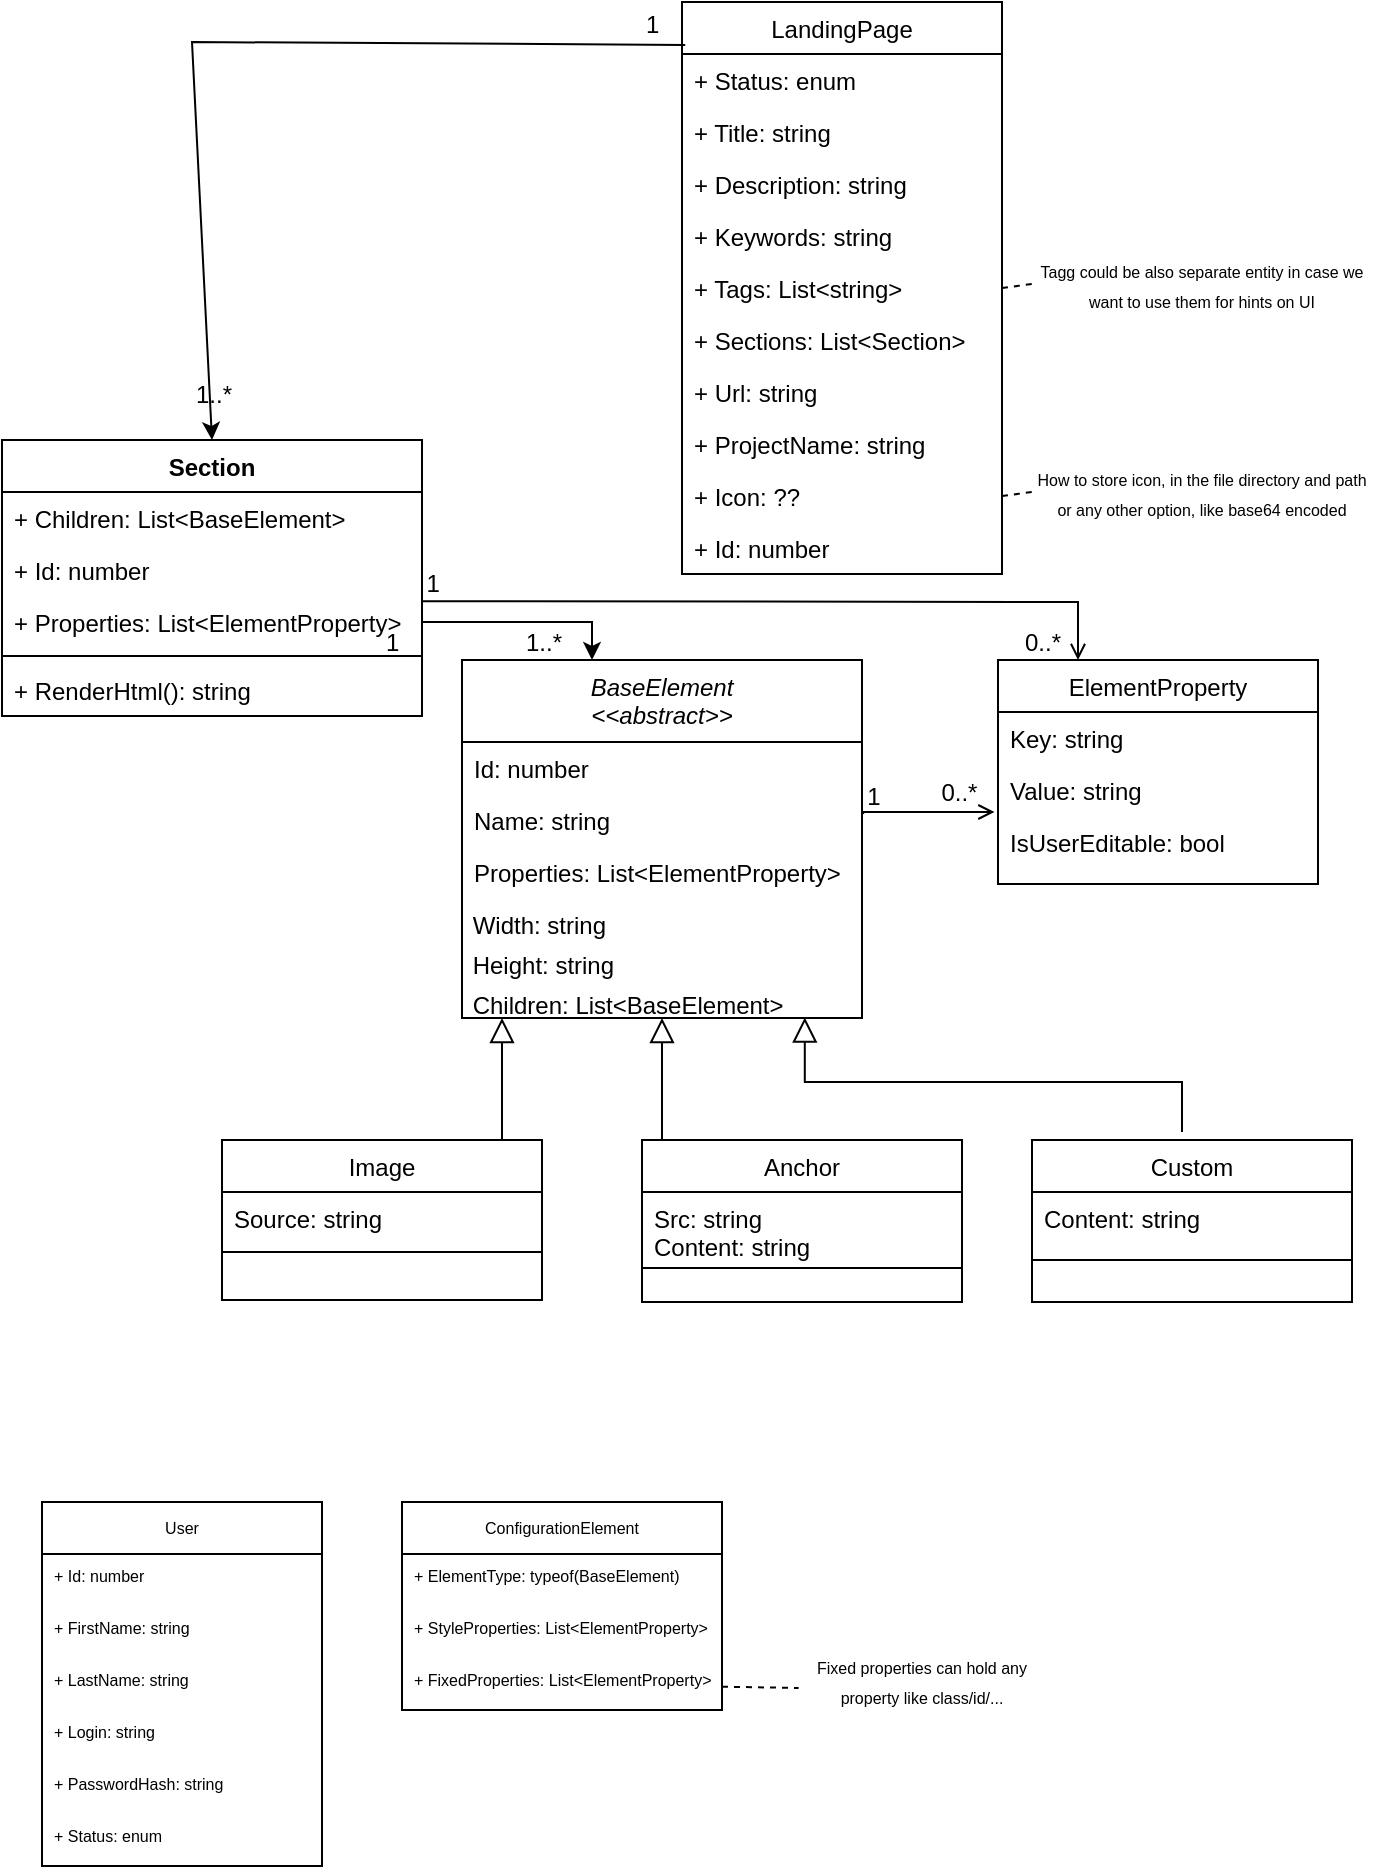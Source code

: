 <mxfile version="16.2.7" type="github">
  <diagram id="C5RBs43oDa-KdzZeNtuy" name="Page-1">
    <mxGraphModel dx="825" dy="462" grid="1" gridSize="10" guides="1" tooltips="1" connect="1" arrows="1" fold="1" page="1" pageScale="1" pageWidth="827" pageHeight="1169" math="0" shadow="0">
      <root>
        <mxCell id="WIyWlLk6GJQsqaUBKTNV-0" />
        <mxCell id="WIyWlLk6GJQsqaUBKTNV-1" parent="WIyWlLk6GJQsqaUBKTNV-0" />
        <mxCell id="zkfFHV4jXpPFQw0GAbJ--0" value="BaseElement&#xa;&lt;&lt;abstract&gt;&gt;" style="swimlane;fontStyle=2;align=center;verticalAlign=top;childLayout=stackLayout;horizontal=1;startSize=41;horizontalStack=0;resizeParent=1;resizeLast=0;collapsible=1;marginBottom=0;rounded=0;shadow=0;strokeWidth=1;" parent="WIyWlLk6GJQsqaUBKTNV-1" vertex="1">
          <mxGeometry x="250" y="339" width="200" height="179" as="geometry">
            <mxRectangle x="230" y="140" width="160" height="26" as="alternateBounds" />
          </mxGeometry>
        </mxCell>
        <mxCell id="zkfFHV4jXpPFQw0GAbJ--1" value="Id: number" style="text;align=left;verticalAlign=top;spacingLeft=4;spacingRight=4;overflow=hidden;rotatable=0;points=[[0,0.5],[1,0.5]];portConstraint=eastwest;" parent="zkfFHV4jXpPFQw0GAbJ--0" vertex="1">
          <mxGeometry y="41" width="200" height="26" as="geometry" />
        </mxCell>
        <mxCell id="zkfFHV4jXpPFQw0GAbJ--2" value="Name: string" style="text;align=left;verticalAlign=top;spacingLeft=4;spacingRight=4;overflow=hidden;rotatable=0;points=[[0,0.5],[1,0.5]];portConstraint=eastwest;rounded=0;shadow=0;html=0;" parent="zkfFHV4jXpPFQw0GAbJ--0" vertex="1">
          <mxGeometry y="67" width="200" height="26" as="geometry" />
        </mxCell>
        <mxCell id="zkfFHV4jXpPFQw0GAbJ--3" value="Properties: List&lt;ElementProperty&gt;" style="text;align=left;verticalAlign=top;spacingLeft=4;spacingRight=4;overflow=hidden;rotatable=0;points=[[0,0.5],[1,0.5]];portConstraint=eastwest;rounded=0;shadow=0;html=0;" parent="zkfFHV4jXpPFQw0GAbJ--0" vertex="1">
          <mxGeometry y="93" width="200" height="26" as="geometry" />
        </mxCell>
        <mxCell id="ZdqD8W42f5DomcY0xcy--3" value="&amp;nbsp;Width: string" style="text;html=1;align=left;verticalAlign=top;resizable=0;points=[];autosize=0;strokeColor=none;fillColor=none;" parent="zkfFHV4jXpPFQw0GAbJ--0" vertex="1">
          <mxGeometry y="119" width="200" height="20" as="geometry" />
        </mxCell>
        <mxCell id="ZdqD8W42f5DomcY0xcy--2" value="&amp;nbsp;Height: string" style="text;html=1;align=left;verticalAlign=top;resizable=0;points=[];autosize=1;strokeColor=none;fillColor=none;" parent="zkfFHV4jXpPFQw0GAbJ--0" vertex="1">
          <mxGeometry y="139" width="200" height="20" as="geometry" />
        </mxCell>
        <mxCell id="ZdqD8W42f5DomcY0xcy--65" value="&amp;nbsp;Children: List&amp;lt;BaseElement&amp;gt;" style="text;html=1;align=left;verticalAlign=top;resizable=0;points=[];autosize=1;strokeColor=none;fillColor=none;" parent="zkfFHV4jXpPFQw0GAbJ--0" vertex="1">
          <mxGeometry y="159" width="200" height="20" as="geometry" />
        </mxCell>
        <mxCell id="zkfFHV4jXpPFQw0GAbJ--6" value="Image" style="swimlane;fontStyle=0;align=center;verticalAlign=top;childLayout=stackLayout;horizontal=1;startSize=26;horizontalStack=0;resizeParent=1;resizeLast=0;collapsible=1;marginBottom=0;rounded=0;shadow=0;strokeWidth=1;" parent="WIyWlLk6GJQsqaUBKTNV-1" vertex="1">
          <mxGeometry x="130" y="579" width="160" height="80" as="geometry">
            <mxRectangle x="130" y="380" width="160" height="26" as="alternateBounds" />
          </mxGeometry>
        </mxCell>
        <mxCell id="zkfFHV4jXpPFQw0GAbJ--7" value="Source: string" style="text;align=left;verticalAlign=top;spacingLeft=4;spacingRight=4;overflow=hidden;rotatable=0;points=[[0,0.5],[1,0.5]];portConstraint=eastwest;" parent="zkfFHV4jXpPFQw0GAbJ--6" vertex="1">
          <mxGeometry y="26" width="160" height="26" as="geometry" />
        </mxCell>
        <mxCell id="zkfFHV4jXpPFQw0GAbJ--9" value="" style="line;html=1;strokeWidth=1;align=left;verticalAlign=middle;spacingTop=-1;spacingLeft=3;spacingRight=3;rotatable=0;labelPosition=right;points=[];portConstraint=eastwest;" parent="zkfFHV4jXpPFQw0GAbJ--6" vertex="1">
          <mxGeometry y="52" width="160" height="8" as="geometry" />
        </mxCell>
        <mxCell id="zkfFHV4jXpPFQw0GAbJ--12" value="" style="endArrow=block;endSize=10;endFill=0;shadow=0;strokeWidth=1;rounded=0;edgeStyle=elbowEdgeStyle;elbow=vertical;" parent="WIyWlLk6GJQsqaUBKTNV-1" source="zkfFHV4jXpPFQw0GAbJ--6" target="zkfFHV4jXpPFQw0GAbJ--0" edge="1">
          <mxGeometry width="160" relative="1" as="geometry">
            <mxPoint x="210" y="422" as="sourcePoint" />
            <mxPoint x="210" y="422" as="targetPoint" />
            <Array as="points">
              <mxPoint x="270" y="560" />
            </Array>
          </mxGeometry>
        </mxCell>
        <mxCell id="zkfFHV4jXpPFQw0GAbJ--13" value="Anchor" style="swimlane;fontStyle=0;align=center;verticalAlign=top;childLayout=stackLayout;horizontal=1;startSize=26;horizontalStack=0;resizeParent=1;resizeLast=0;collapsible=1;marginBottom=0;rounded=0;shadow=0;strokeWidth=1;" parent="WIyWlLk6GJQsqaUBKTNV-1" vertex="1">
          <mxGeometry x="340" y="579" width="160" height="81" as="geometry">
            <mxRectangle x="340" y="380" width="170" height="26" as="alternateBounds" />
          </mxGeometry>
        </mxCell>
        <mxCell id="zkfFHV4jXpPFQw0GAbJ--14" value="Src: string&#xa;Content: string" style="text;align=left;verticalAlign=top;spacingLeft=4;spacingRight=4;overflow=hidden;rotatable=0;points=[[0,0.5],[1,0.5]];portConstraint=eastwest;" parent="zkfFHV4jXpPFQw0GAbJ--13" vertex="1">
          <mxGeometry y="26" width="160" height="34" as="geometry" />
        </mxCell>
        <mxCell id="zkfFHV4jXpPFQw0GAbJ--15" value="" style="line;html=1;strokeWidth=1;align=left;verticalAlign=middle;spacingTop=-1;spacingLeft=3;spacingRight=3;rotatable=0;labelPosition=right;points=[];portConstraint=eastwest;" parent="zkfFHV4jXpPFQw0GAbJ--13" vertex="1">
          <mxGeometry y="60" width="160" height="8" as="geometry" />
        </mxCell>
        <mxCell id="zkfFHV4jXpPFQw0GAbJ--16" value="" style="endArrow=block;endSize=10;endFill=0;shadow=0;strokeWidth=1;rounded=0;edgeStyle=elbowEdgeStyle;elbow=vertical;" parent="WIyWlLk6GJQsqaUBKTNV-1" source="zkfFHV4jXpPFQw0GAbJ--13" target="zkfFHV4jXpPFQw0GAbJ--0" edge="1">
          <mxGeometry width="160" relative="1" as="geometry">
            <mxPoint x="220" y="592" as="sourcePoint" />
            <mxPoint x="320" y="490" as="targetPoint" />
            <Array as="points">
              <mxPoint x="350" y="548" />
            </Array>
          </mxGeometry>
        </mxCell>
        <mxCell id="zkfFHV4jXpPFQw0GAbJ--17" value="ElementProperty" style="swimlane;fontStyle=0;align=center;verticalAlign=top;childLayout=stackLayout;horizontal=1;startSize=26;horizontalStack=0;resizeParent=1;resizeLast=0;collapsible=1;marginBottom=0;rounded=0;shadow=0;strokeWidth=1;" parent="WIyWlLk6GJQsqaUBKTNV-1" vertex="1">
          <mxGeometry x="518" y="339" width="160" height="112" as="geometry">
            <mxRectangle x="550" y="140" width="160" height="26" as="alternateBounds" />
          </mxGeometry>
        </mxCell>
        <mxCell id="zkfFHV4jXpPFQw0GAbJ--18" value="Key: string" style="text;align=left;verticalAlign=top;spacingLeft=4;spacingRight=4;overflow=hidden;rotatable=0;points=[[0,0.5],[1,0.5]];portConstraint=eastwest;" parent="zkfFHV4jXpPFQw0GAbJ--17" vertex="1">
          <mxGeometry y="26" width="160" height="26" as="geometry" />
        </mxCell>
        <mxCell id="ZdqD8W42f5DomcY0xcy--8" value="Value: string" style="text;align=left;verticalAlign=top;spacingLeft=4;spacingRight=4;overflow=hidden;rotatable=0;points=[[0,0.5],[1,0.5]];portConstraint=eastwest;rounded=0;shadow=0;html=0;" parent="zkfFHV4jXpPFQw0GAbJ--17" vertex="1">
          <mxGeometry y="52" width="160" height="26" as="geometry" />
        </mxCell>
        <mxCell id="tEIRg1PoPpEEkj6-2HUn-2" value="IsUserEditable: bool" style="text;align=left;verticalAlign=top;spacingLeft=4;spacingRight=4;overflow=hidden;rotatable=0;points=[[0,0.5],[1,0.5]];portConstraint=eastwest;rounded=0;shadow=0;html=0;" vertex="1" parent="zkfFHV4jXpPFQw0GAbJ--17">
          <mxGeometry y="78" width="160" height="26" as="geometry" />
        </mxCell>
        <mxCell id="zkfFHV4jXpPFQw0GAbJ--26" value="" style="endArrow=open;shadow=0;strokeWidth=1;rounded=0;endFill=1;edgeStyle=elbowEdgeStyle;elbow=vertical;exitX=1.003;exitY=0.385;exitDx=0;exitDy=0;exitPerimeter=0;entryX=-0.011;entryY=0.9;entryDx=0;entryDy=0;entryPerimeter=0;" parent="WIyWlLk6GJQsqaUBKTNV-1" edge="1" target="ZdqD8W42f5DomcY0xcy--8" source="zkfFHV4jXpPFQw0GAbJ--2">
          <mxGeometry x="0.5" y="41" relative="1" as="geometry">
            <mxPoint x="450" y="400" as="sourcePoint" />
            <mxPoint x="480" y="390" as="targetPoint" />
            <mxPoint x="-40" y="32" as="offset" />
          </mxGeometry>
        </mxCell>
        <mxCell id="zkfFHV4jXpPFQw0GAbJ--27" value="1" style="resizable=0;align=left;verticalAlign=bottom;labelBackgroundColor=none;fontSize=12;" parent="zkfFHV4jXpPFQw0GAbJ--26" connectable="0" vertex="1">
          <mxGeometry x="-1" relative="1" as="geometry">
            <mxPoint as="offset" />
          </mxGeometry>
        </mxCell>
        <mxCell id="zkfFHV4jXpPFQw0GAbJ--28" value="0..*" style="resizable=0;align=right;verticalAlign=bottom;labelBackgroundColor=none;fontSize=12;" parent="zkfFHV4jXpPFQw0GAbJ--26" connectable="0" vertex="1">
          <mxGeometry x="1" relative="1" as="geometry">
            <mxPoint x="-7" as="offset" />
          </mxGeometry>
        </mxCell>
        <mxCell id="ZdqD8W42f5DomcY0xcy--13" style="edgeStyle=orthogonalEdgeStyle;rounded=0;orthogonalLoop=1;jettySize=auto;html=1;exitX=1;exitY=0.5;exitDx=0;exitDy=0;" parent="WIyWlLk6GJQsqaUBKTNV-1" source="ZdqD8W42f5DomcY0xcy--52" edge="1">
          <mxGeometry relative="1" as="geometry">
            <mxPoint x="315" y="339" as="targetPoint" />
            <Array as="points">
              <mxPoint x="315" y="320" />
            </Array>
          </mxGeometry>
        </mxCell>
        <mxCell id="ZdqD8W42f5DomcY0xcy--9" value="Section" style="swimlane;fontStyle=1;align=center;verticalAlign=top;childLayout=stackLayout;horizontal=1;startSize=26;horizontalStack=0;resizeParent=1;resizeParentMax=0;resizeLast=0;collapsible=1;marginBottom=0;" parent="WIyWlLk6GJQsqaUBKTNV-1" vertex="1">
          <mxGeometry x="20" y="229" width="210" height="138" as="geometry" />
        </mxCell>
        <mxCell id="ZdqD8W42f5DomcY0xcy--10" value="+ Children: List&lt;BaseElement&gt;" style="text;strokeColor=none;fillColor=none;align=left;verticalAlign=top;spacingLeft=4;spacingRight=4;overflow=hidden;rotatable=0;points=[[0,0.5],[1,0.5]];portConstraint=eastwest;" parent="ZdqD8W42f5DomcY0xcy--9" vertex="1">
          <mxGeometry y="26" width="210" height="26" as="geometry" />
        </mxCell>
        <mxCell id="ZdqD8W42f5DomcY0xcy--12" value="+ Id: number" style="text;strokeColor=none;fillColor=none;align=left;verticalAlign=top;spacingLeft=4;spacingRight=4;overflow=hidden;rotatable=0;points=[[0,0.5],[1,0.5]];portConstraint=eastwest;" parent="ZdqD8W42f5DomcY0xcy--9" vertex="1">
          <mxGeometry y="52" width="210" height="26" as="geometry" />
        </mxCell>
        <mxCell id="ZdqD8W42f5DomcY0xcy--52" value="+ Properties: List&lt;ElementProperty&gt;" style="text;strokeColor=none;fillColor=none;align=left;verticalAlign=top;spacingLeft=4;spacingRight=4;overflow=hidden;rotatable=0;points=[[0,0.5],[1,0.5]];portConstraint=eastwest;" parent="ZdqD8W42f5DomcY0xcy--9" vertex="1">
          <mxGeometry y="78" width="210" height="26" as="geometry" />
        </mxCell>
        <mxCell id="ZdqD8W42f5DomcY0xcy--11" value="" style="line;strokeWidth=1;fillColor=none;align=left;verticalAlign=middle;spacingTop=-1;spacingLeft=3;spacingRight=3;rotatable=0;labelPosition=right;points=[];portConstraint=eastwest;" parent="ZdqD8W42f5DomcY0xcy--9" vertex="1">
          <mxGeometry y="104" width="210" height="8" as="geometry" />
        </mxCell>
        <mxCell id="ZdqD8W42f5DomcY0xcy--61" value="+ RenderHtml(): string" style="text;strokeColor=none;fillColor=none;align=left;verticalAlign=top;spacingLeft=4;spacingRight=4;overflow=hidden;rotatable=0;points=[[0,0.5],[1,0.5]];portConstraint=eastwest;" parent="ZdqD8W42f5DomcY0xcy--9" vertex="1">
          <mxGeometry y="112" width="210" height="26" as="geometry" />
        </mxCell>
        <mxCell id="ZdqD8W42f5DomcY0xcy--14" value="1" style="resizable=0;align=left;verticalAlign=bottom;labelBackgroundColor=none;fontSize=12;direction=west;" parent="WIyWlLk6GJQsqaUBKTNV-1" connectable="0" vertex="1">
          <mxGeometry x="209.998" y="339" as="geometry" />
        </mxCell>
        <mxCell id="ZdqD8W42f5DomcY0xcy--15" value="1..*" style="resizable=0;align=left;verticalAlign=bottom;labelBackgroundColor=none;fontSize=12;" parent="WIyWlLk6GJQsqaUBKTNV-1" connectable="0" vertex="1">
          <mxGeometry x="279.998" y="339" as="geometry" />
        </mxCell>
        <mxCell id="ZdqD8W42f5DomcY0xcy--16" value="LandingPage" style="swimlane;fontStyle=0;childLayout=stackLayout;horizontal=1;startSize=26;fillColor=none;horizontalStack=0;resizeParent=1;resizeParentMax=0;resizeLast=0;collapsible=1;marginBottom=0;" parent="WIyWlLk6GJQsqaUBKTNV-1" vertex="1">
          <mxGeometry x="360" y="10" width="160" height="286" as="geometry">
            <mxRectangle x="360" y="10" width="100" height="26" as="alternateBounds" />
          </mxGeometry>
        </mxCell>
        <mxCell id="ZdqD8W42f5DomcY0xcy--17" value="+ Status: enum" style="text;strokeColor=none;fillColor=none;align=left;verticalAlign=top;spacingLeft=4;spacingRight=4;overflow=hidden;rotatable=0;points=[[0,0.5],[1,0.5]];portConstraint=eastwest;" parent="ZdqD8W42f5DomcY0xcy--16" vertex="1">
          <mxGeometry y="26" width="160" height="26" as="geometry" />
        </mxCell>
        <mxCell id="ZdqD8W42f5DomcY0xcy--18" value="+ Title: string" style="text;strokeColor=none;fillColor=none;align=left;verticalAlign=top;spacingLeft=4;spacingRight=4;overflow=hidden;rotatable=0;points=[[0,0.5],[1,0.5]];portConstraint=eastwest;" parent="ZdqD8W42f5DomcY0xcy--16" vertex="1">
          <mxGeometry y="52" width="160" height="26" as="geometry" />
        </mxCell>
        <mxCell id="ZdqD8W42f5DomcY0xcy--19" value="+ Description: string" style="text;strokeColor=none;fillColor=none;align=left;verticalAlign=top;spacingLeft=4;spacingRight=4;overflow=hidden;rotatable=0;points=[[0,0.5],[1,0.5]];portConstraint=eastwest;" parent="ZdqD8W42f5DomcY0xcy--16" vertex="1">
          <mxGeometry y="78" width="160" height="26" as="geometry" />
        </mxCell>
        <mxCell id="ZdqD8W42f5DomcY0xcy--27" value="+ Keywords: string" style="text;strokeColor=none;fillColor=none;align=left;verticalAlign=top;spacingLeft=4;spacingRight=4;overflow=hidden;rotatable=0;points=[[0,0.5],[1,0.5]];portConstraint=eastwest;" parent="ZdqD8W42f5DomcY0xcy--16" vertex="1">
          <mxGeometry y="104" width="160" height="26" as="geometry" />
        </mxCell>
        <mxCell id="ZdqD8W42f5DomcY0xcy--28" value="+ Tags: List&lt;string&gt;" style="text;strokeColor=none;fillColor=none;align=left;verticalAlign=top;spacingLeft=4;spacingRight=4;overflow=hidden;rotatable=0;points=[[0,0.5],[1,0.5]];portConstraint=eastwest;" parent="ZdqD8W42f5DomcY0xcy--16" vertex="1">
          <mxGeometry y="130" width="160" height="26" as="geometry" />
        </mxCell>
        <mxCell id="ZdqD8W42f5DomcY0xcy--32" value="+ Sections: List&lt;Section&gt;" style="text;strokeColor=none;fillColor=none;align=left;verticalAlign=top;spacingLeft=4;spacingRight=4;overflow=hidden;rotatable=0;points=[[0,0.5],[1,0.5]];portConstraint=eastwest;" parent="ZdqD8W42f5DomcY0xcy--16" vertex="1">
          <mxGeometry y="156" width="160" height="26" as="geometry" />
        </mxCell>
        <mxCell id="ZdqD8W42f5DomcY0xcy--43" value="+ Url: string" style="text;strokeColor=none;fillColor=none;align=left;verticalAlign=top;spacingLeft=4;spacingRight=4;overflow=hidden;rotatable=0;points=[[0,0.5],[1,0.5]];portConstraint=eastwest;" parent="ZdqD8W42f5DomcY0xcy--16" vertex="1">
          <mxGeometry y="182" width="160" height="26" as="geometry" />
        </mxCell>
        <mxCell id="ZdqD8W42f5DomcY0xcy--44" value="+ ProjectName: string" style="text;strokeColor=none;fillColor=none;align=left;verticalAlign=top;spacingLeft=4;spacingRight=4;overflow=hidden;rotatable=0;points=[[0,0.5],[1,0.5]];portConstraint=eastwest;" parent="ZdqD8W42f5DomcY0xcy--16" vertex="1">
          <mxGeometry y="208" width="160" height="26" as="geometry" />
        </mxCell>
        <mxCell id="ZdqD8W42f5DomcY0xcy--45" value="+ Icon: ??" style="text;strokeColor=none;fillColor=none;align=left;verticalAlign=top;spacingLeft=4;spacingRight=4;overflow=hidden;rotatable=0;points=[[0,0.5],[1,0.5]];portConstraint=eastwest;" parent="ZdqD8W42f5DomcY0xcy--16" vertex="1">
          <mxGeometry y="234" width="160" height="26" as="geometry" />
        </mxCell>
        <mxCell id="ZdqD8W42f5DomcY0xcy--49" value="+ Id: number" style="text;strokeColor=none;fillColor=none;align=left;verticalAlign=top;spacingLeft=4;spacingRight=4;overflow=hidden;rotatable=0;points=[[0,0.5],[1,0.5]];portConstraint=eastwest;" parent="ZdqD8W42f5DomcY0xcy--16" vertex="1">
          <mxGeometry y="260" width="160" height="26" as="geometry" />
        </mxCell>
        <mxCell id="ZdqD8W42f5DomcY0xcy--30" value="&lt;font style=&quot;font-size: 8px&quot;&gt;Tagg could be also separate entity in case we want to use them for hints on UI&lt;/font&gt;" style="text;html=1;strokeColor=none;fillColor=none;align=center;verticalAlign=middle;whiteSpace=wrap;rounded=0;" parent="WIyWlLk6GJQsqaUBKTNV-1" vertex="1">
          <mxGeometry x="535" y="136" width="170" height="30" as="geometry" />
        </mxCell>
        <mxCell id="ZdqD8W42f5DomcY0xcy--34" value="" style="endArrow=classic;html=1;rounded=0;fontSize=8;exitX=0.01;exitY=0.075;exitDx=0;exitDy=0;exitPerimeter=0;entryX=0.5;entryY=0;entryDx=0;entryDy=0;" parent="WIyWlLk6GJQsqaUBKTNV-1" source="ZdqD8W42f5DomcY0xcy--16" target="ZdqD8W42f5DomcY0xcy--9" edge="1">
          <mxGeometry width="50" height="50" relative="1" as="geometry">
            <mxPoint x="361.4" y="103.65" as="sourcePoint" />
            <mxPoint x="115" y="229" as="targetPoint" />
            <Array as="points">
              <mxPoint x="115" y="30" />
            </Array>
          </mxGeometry>
        </mxCell>
        <mxCell id="ZdqD8W42f5DomcY0xcy--37" value="1" style="resizable=0;align=left;verticalAlign=bottom;labelBackgroundColor=none;fontSize=12;direction=west;" parent="WIyWlLk6GJQsqaUBKTNV-1" connectable="0" vertex="1">
          <mxGeometry x="339.998" y="30" as="geometry" />
        </mxCell>
        <mxCell id="ZdqD8W42f5DomcY0xcy--38" value="1..*" style="resizable=0;align=left;verticalAlign=bottom;labelBackgroundColor=none;fontSize=12;direction=west;" parent="WIyWlLk6GJQsqaUBKTNV-1" connectable="0" vertex="1">
          <mxGeometry x="114.998" y="215" as="geometry" />
        </mxCell>
        <mxCell id="ZdqD8W42f5DomcY0xcy--39" value="Custom" style="swimlane;fontStyle=0;align=center;verticalAlign=top;childLayout=stackLayout;horizontal=1;startSize=26;horizontalStack=0;resizeParent=1;resizeLast=0;collapsible=1;marginBottom=0;rounded=0;shadow=0;strokeWidth=1;" parent="WIyWlLk6GJQsqaUBKTNV-1" vertex="1">
          <mxGeometry x="535" y="579" width="160" height="81" as="geometry">
            <mxRectangle x="340" y="380" width="170" height="26" as="alternateBounds" />
          </mxGeometry>
        </mxCell>
        <mxCell id="ZdqD8W42f5DomcY0xcy--40" value="Content: string" style="text;align=left;verticalAlign=top;spacingLeft=4;spacingRight=4;overflow=hidden;rotatable=0;points=[[0,0.5],[1,0.5]];portConstraint=eastwest;" parent="ZdqD8W42f5DomcY0xcy--39" vertex="1">
          <mxGeometry y="26" width="160" height="30" as="geometry" />
        </mxCell>
        <mxCell id="ZdqD8W42f5DomcY0xcy--41" value="" style="line;html=1;strokeWidth=1;align=left;verticalAlign=middle;spacingTop=-1;spacingLeft=3;spacingRight=3;rotatable=0;labelPosition=right;points=[];portConstraint=eastwest;" parent="ZdqD8W42f5DomcY0xcy--39" vertex="1">
          <mxGeometry y="56" width="160" height="8" as="geometry" />
        </mxCell>
        <mxCell id="ZdqD8W42f5DomcY0xcy--42" value="" style="endArrow=block;endSize=10;endFill=0;shadow=0;strokeWidth=1;rounded=0;edgeStyle=elbowEdgeStyle;elbow=vertical;entryX=0.857;entryY=0.986;entryDx=0;entryDy=0;entryPerimeter=0;" parent="WIyWlLk6GJQsqaUBKTNV-1" target="ZdqD8W42f5DomcY0xcy--65" edge="1">
          <mxGeometry width="160" relative="1" as="geometry">
            <mxPoint x="610" y="575" as="sourcePoint" />
            <mxPoint x="310" y="489" as="targetPoint" />
            <Array as="points">
              <mxPoint x="460" y="550" />
            </Array>
          </mxGeometry>
        </mxCell>
        <mxCell id="ZdqD8W42f5DomcY0xcy--46" value="&lt;font style=&quot;font-size: 8px&quot;&gt;How to store icon, in the file directory and path or any other option, like base64 encoded&lt;/font&gt;" style="text;html=1;strokeColor=none;fillColor=none;align=center;verticalAlign=middle;whiteSpace=wrap;rounded=0;" parent="WIyWlLk6GJQsqaUBKTNV-1" vertex="1">
          <mxGeometry x="535" y="240" width="170" height="30" as="geometry" />
        </mxCell>
        <mxCell id="ZdqD8W42f5DomcY0xcy--47" value="" style="endArrow=none;dashed=1;html=1;rounded=0;fontSize=8;entryX=0;entryY=0.5;entryDx=0;entryDy=0;exitX=1;exitY=0.5;exitDx=0;exitDy=0;" parent="WIyWlLk6GJQsqaUBKTNV-1" source="ZdqD8W42f5DomcY0xcy--45" target="ZdqD8W42f5DomcY0xcy--46" edge="1">
          <mxGeometry width="50" height="50" relative="1" as="geometry">
            <mxPoint x="390" y="340" as="sourcePoint" />
            <mxPoint x="440" y="290" as="targetPoint" />
          </mxGeometry>
        </mxCell>
        <mxCell id="ZdqD8W42f5DomcY0xcy--48" value="" style="endArrow=none;dashed=1;html=1;rounded=0;fontSize=8;entryX=0;entryY=0.5;entryDx=0;entryDy=0;exitX=1;exitY=0.5;exitDx=0;exitDy=0;" parent="WIyWlLk6GJQsqaUBKTNV-1" source="ZdqD8W42f5DomcY0xcy--28" target="ZdqD8W42f5DomcY0xcy--30" edge="1">
          <mxGeometry width="50" height="50" relative="1" as="geometry">
            <mxPoint x="390" y="340" as="sourcePoint" />
            <mxPoint x="440" y="290" as="targetPoint" />
          </mxGeometry>
        </mxCell>
        <mxCell id="ZdqD8W42f5DomcY0xcy--53" value="User" style="swimlane;fontStyle=0;childLayout=stackLayout;horizontal=1;startSize=26;fillColor=none;horizontalStack=0;resizeParent=1;resizeParentMax=0;resizeLast=0;collapsible=1;marginBottom=0;fontSize=8;" parent="WIyWlLk6GJQsqaUBKTNV-1" vertex="1">
          <mxGeometry x="40" y="760" width="140" height="182" as="geometry" />
        </mxCell>
        <mxCell id="ZdqD8W42f5DomcY0xcy--54" value="+ Id: number" style="text;strokeColor=none;fillColor=none;align=left;verticalAlign=top;spacingLeft=4;spacingRight=4;overflow=hidden;rotatable=0;points=[[0,0.5],[1,0.5]];portConstraint=eastwest;fontSize=8;" parent="ZdqD8W42f5DomcY0xcy--53" vertex="1">
          <mxGeometry y="26" width="140" height="26" as="geometry" />
        </mxCell>
        <mxCell id="ZdqD8W42f5DomcY0xcy--55" value="+ FirstName: string" style="text;strokeColor=none;fillColor=none;align=left;verticalAlign=top;spacingLeft=4;spacingRight=4;overflow=hidden;rotatable=0;points=[[0,0.5],[1,0.5]];portConstraint=eastwest;fontSize=8;" parent="ZdqD8W42f5DomcY0xcy--53" vertex="1">
          <mxGeometry y="52" width="140" height="26" as="geometry" />
        </mxCell>
        <mxCell id="ZdqD8W42f5DomcY0xcy--56" value="+ LastName: string" style="text;strokeColor=none;fillColor=none;align=left;verticalAlign=top;spacingLeft=4;spacingRight=4;overflow=hidden;rotatable=0;points=[[0,0.5],[1,0.5]];portConstraint=eastwest;fontSize=8;" parent="ZdqD8W42f5DomcY0xcy--53" vertex="1">
          <mxGeometry y="78" width="140" height="26" as="geometry" />
        </mxCell>
        <mxCell id="ZdqD8W42f5DomcY0xcy--57" value="+ Login: string" style="text;strokeColor=none;fillColor=none;align=left;verticalAlign=top;spacingLeft=4;spacingRight=4;overflow=hidden;rotatable=0;points=[[0,0.5],[1,0.5]];portConstraint=eastwest;fontSize=8;" parent="ZdqD8W42f5DomcY0xcy--53" vertex="1">
          <mxGeometry y="104" width="140" height="26" as="geometry" />
        </mxCell>
        <mxCell id="ZdqD8W42f5DomcY0xcy--58" value="+ PasswordHash: string" style="text;strokeColor=none;fillColor=none;align=left;verticalAlign=top;spacingLeft=4;spacingRight=4;overflow=hidden;rotatable=0;points=[[0,0.5],[1,0.5]];portConstraint=eastwest;fontSize=8;" parent="ZdqD8W42f5DomcY0xcy--53" vertex="1">
          <mxGeometry y="130" width="140" height="26" as="geometry" />
        </mxCell>
        <mxCell id="ZdqD8W42f5DomcY0xcy--59" value="+ Status: enum" style="text;strokeColor=none;fillColor=none;align=left;verticalAlign=top;spacingLeft=4;spacingRight=4;overflow=hidden;rotatable=0;points=[[0,0.5],[1,0.5]];portConstraint=eastwest;fontSize=8;" parent="ZdqD8W42f5DomcY0xcy--53" vertex="1">
          <mxGeometry y="156" width="140" height="26" as="geometry" />
        </mxCell>
        <mxCell id="ZdqD8W42f5DomcY0xcy--62" value="" style="endArrow=open;shadow=0;strokeWidth=1;rounded=0;endFill=1;edgeStyle=elbowEdgeStyle;elbow=vertical;entryX=0.25;entryY=0;entryDx=0;entryDy=0;exitX=1.001;exitY=0.1;exitDx=0;exitDy=0;exitPerimeter=0;" parent="WIyWlLk6GJQsqaUBKTNV-1" target="zkfFHV4jXpPFQw0GAbJ--17" edge="1" source="ZdqD8W42f5DomcY0xcy--52">
          <mxGeometry x="0.5" y="41" relative="1" as="geometry">
            <mxPoint x="280" y="290" as="sourcePoint" />
            <mxPoint x="528" y="428.998" as="targetPoint" />
            <mxPoint x="-40" y="32" as="offset" />
            <Array as="points">
              <mxPoint x="300" y="310" />
              <mxPoint x="330" y="298" />
              <mxPoint x="270" y="320" />
              <mxPoint x="330" y="310" />
              <mxPoint x="320" y="298" />
              <mxPoint x="360" y="298" />
              <mxPoint x="450" y="310" />
            </Array>
          </mxGeometry>
        </mxCell>
        <mxCell id="ZdqD8W42f5DomcY0xcy--63" value="1" style="resizable=0;align=left;verticalAlign=bottom;labelBackgroundColor=none;fontSize=12;" parent="ZdqD8W42f5DomcY0xcy--62" connectable="0" vertex="1">
          <mxGeometry x="-1" relative="1" as="geometry">
            <mxPoint as="offset" />
          </mxGeometry>
        </mxCell>
        <mxCell id="ZdqD8W42f5DomcY0xcy--64" value="0..*" style="resizable=0;align=right;verticalAlign=bottom;labelBackgroundColor=none;fontSize=12;" parent="ZdqD8W42f5DomcY0xcy--62" connectable="0" vertex="1">
          <mxGeometry x="1" relative="1" as="geometry">
            <mxPoint x="-7" as="offset" />
          </mxGeometry>
        </mxCell>
        <mxCell id="ZdqD8W42f5DomcY0xcy--66" value="ConfigurationElement" style="swimlane;fontStyle=0;childLayout=stackLayout;horizontal=1;startSize=26;fillColor=none;horizontalStack=0;resizeParent=1;resizeParentMax=0;resizeLast=0;collapsible=1;marginBottom=0;fontSize=8;" parent="WIyWlLk6GJQsqaUBKTNV-1" vertex="1">
          <mxGeometry x="220" y="760" width="160" height="104" as="geometry" />
        </mxCell>
        <mxCell id="ZdqD8W42f5DomcY0xcy--67" value="+ ElementType: typeof(BaseElement)" style="text;strokeColor=none;fillColor=none;align=left;verticalAlign=top;spacingLeft=4;spacingRight=4;overflow=hidden;rotatable=0;points=[[0,0.5],[1,0.5]];portConstraint=eastwest;fontSize=8;" parent="ZdqD8W42f5DomcY0xcy--66" vertex="1">
          <mxGeometry y="26" width="160" height="26" as="geometry" />
        </mxCell>
        <mxCell id="ZdqD8W42f5DomcY0xcy--68" value="+ StyleProperties: List&lt;ElementProperty&gt;" style="text;strokeColor=none;fillColor=none;align=left;verticalAlign=top;spacingLeft=4;spacingRight=4;overflow=hidden;rotatable=0;points=[[0,0.5],[1,0.5]];portConstraint=eastwest;fontSize=8;" parent="ZdqD8W42f5DomcY0xcy--66" vertex="1">
          <mxGeometry y="52" width="160" height="26" as="geometry" />
        </mxCell>
        <mxCell id="ZdqD8W42f5DomcY0xcy--69" value="+ FixedProperties: List&lt;ElementProperty&gt;" style="text;strokeColor=none;fillColor=none;align=left;verticalAlign=top;spacingLeft=4;spacingRight=4;overflow=hidden;rotatable=0;points=[[0,0.5],[1,0.5]];portConstraint=eastwest;fontSize=8;" parent="ZdqD8W42f5DomcY0xcy--66" vertex="1">
          <mxGeometry y="78" width="160" height="26" as="geometry" />
        </mxCell>
        <mxCell id="tEIRg1PoPpEEkj6-2HUn-0" value="&lt;font style=&quot;font-size: 8px&quot;&gt;Fixed properties can hold any property like class/id/...&lt;/font&gt;" style="text;html=1;strokeColor=none;fillColor=none;align=center;verticalAlign=middle;whiteSpace=wrap;rounded=0;" vertex="1" parent="WIyWlLk6GJQsqaUBKTNV-1">
          <mxGeometry x="420" y="834" width="120" height="30" as="geometry" />
        </mxCell>
        <mxCell id="tEIRg1PoPpEEkj6-2HUn-1" value="" style="endArrow=none;dashed=1;html=1;rounded=0;fontSize=8;entryX=-0.014;entryY=0.633;entryDx=0;entryDy=0;entryPerimeter=0;" edge="1" parent="WIyWlLk6GJQsqaUBKTNV-1" source="ZdqD8W42f5DomcY0xcy--69" target="tEIRg1PoPpEEkj6-2HUn-0">
          <mxGeometry width="50" height="50" relative="1" as="geometry">
            <mxPoint x="340" y="610" as="sourcePoint" />
            <mxPoint x="390" y="560" as="targetPoint" />
          </mxGeometry>
        </mxCell>
      </root>
    </mxGraphModel>
  </diagram>
</mxfile>
